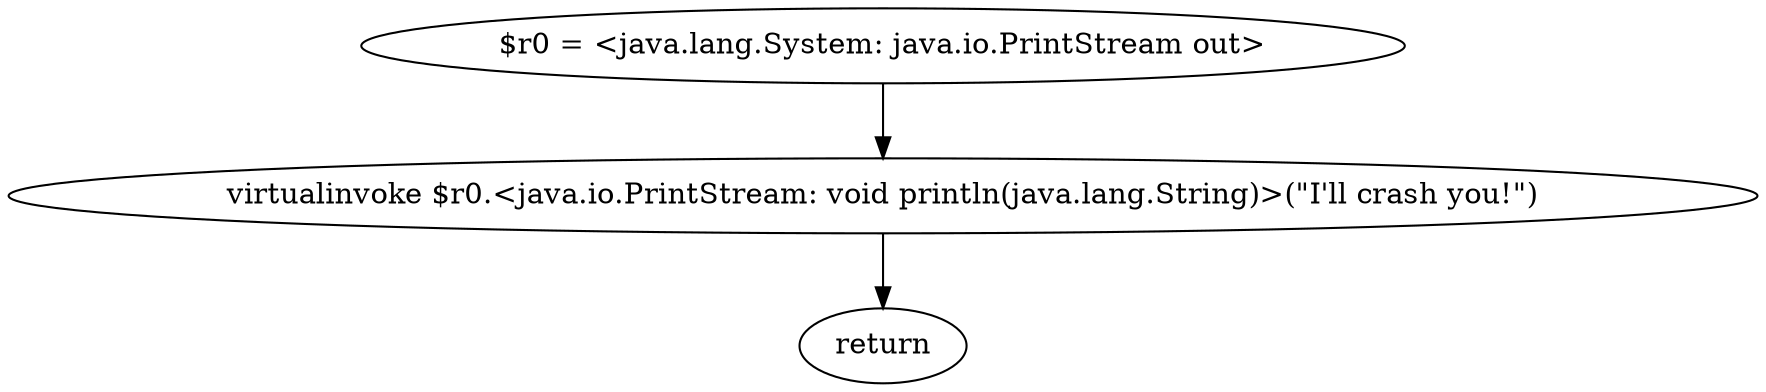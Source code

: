 digraph "unitGraph" {
    "$r0 = <java.lang.System: java.io.PrintStream out>"
    "virtualinvoke $r0.<java.io.PrintStream: void println(java.lang.String)>(\"I\'ll crash you!\")"
    "return"
    "$r0 = <java.lang.System: java.io.PrintStream out>"->"virtualinvoke $r0.<java.io.PrintStream: void println(java.lang.String)>(\"I\'ll crash you!\")";
    "virtualinvoke $r0.<java.io.PrintStream: void println(java.lang.String)>(\"I\'ll crash you!\")"->"return";
}
